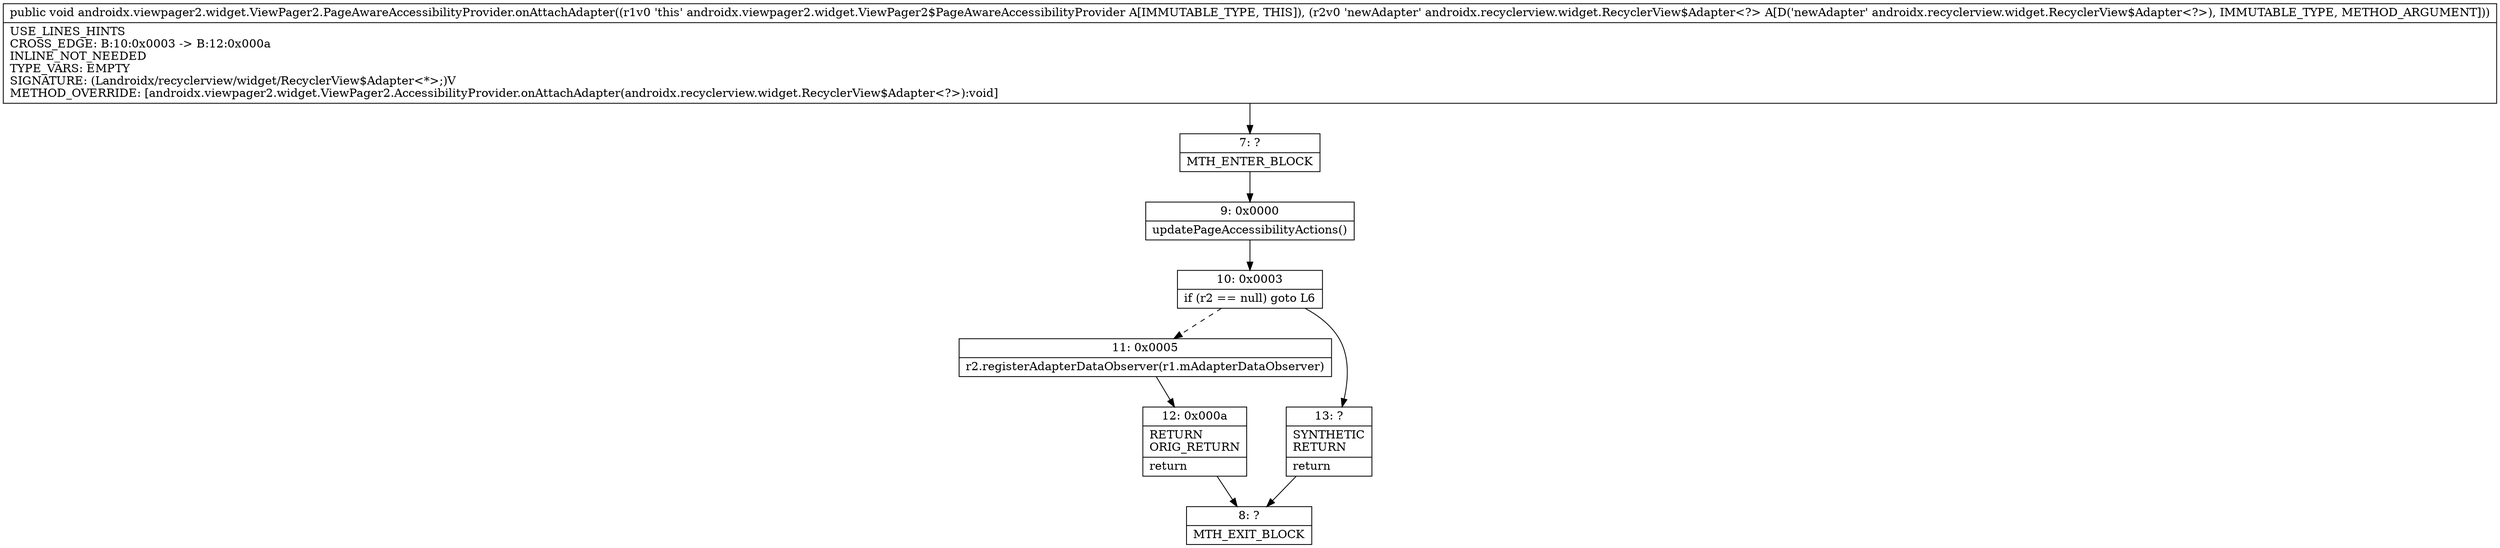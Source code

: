 digraph "CFG forandroidx.viewpager2.widget.ViewPager2.PageAwareAccessibilityProvider.onAttachAdapter(Landroidx\/recyclerview\/widget\/RecyclerView$Adapter;)V" {
Node_7 [shape=record,label="{7\:\ ?|MTH_ENTER_BLOCK\l}"];
Node_9 [shape=record,label="{9\:\ 0x0000|updatePageAccessibilityActions()\l}"];
Node_10 [shape=record,label="{10\:\ 0x0003|if (r2 == null) goto L6\l}"];
Node_11 [shape=record,label="{11\:\ 0x0005|r2.registerAdapterDataObserver(r1.mAdapterDataObserver)\l}"];
Node_12 [shape=record,label="{12\:\ 0x000a|RETURN\lORIG_RETURN\l|return\l}"];
Node_8 [shape=record,label="{8\:\ ?|MTH_EXIT_BLOCK\l}"];
Node_13 [shape=record,label="{13\:\ ?|SYNTHETIC\lRETURN\l|return\l}"];
MethodNode[shape=record,label="{public void androidx.viewpager2.widget.ViewPager2.PageAwareAccessibilityProvider.onAttachAdapter((r1v0 'this' androidx.viewpager2.widget.ViewPager2$PageAwareAccessibilityProvider A[IMMUTABLE_TYPE, THIS]), (r2v0 'newAdapter' androidx.recyclerview.widget.RecyclerView$Adapter\<?\> A[D('newAdapter' androidx.recyclerview.widget.RecyclerView$Adapter\<?\>), IMMUTABLE_TYPE, METHOD_ARGUMENT]))  | USE_LINES_HINTS\lCROSS_EDGE: B:10:0x0003 \-\> B:12:0x000a\lINLINE_NOT_NEEDED\lTYPE_VARS: EMPTY\lSIGNATURE: (Landroidx\/recyclerview\/widget\/RecyclerView$Adapter\<*\>;)V\lMETHOD_OVERRIDE: [androidx.viewpager2.widget.ViewPager2.AccessibilityProvider.onAttachAdapter(androidx.recyclerview.widget.RecyclerView$Adapter\<?\>):void]\l}"];
MethodNode -> Node_7;Node_7 -> Node_9;
Node_9 -> Node_10;
Node_10 -> Node_11[style=dashed];
Node_10 -> Node_13;
Node_11 -> Node_12;
Node_12 -> Node_8;
Node_13 -> Node_8;
}

